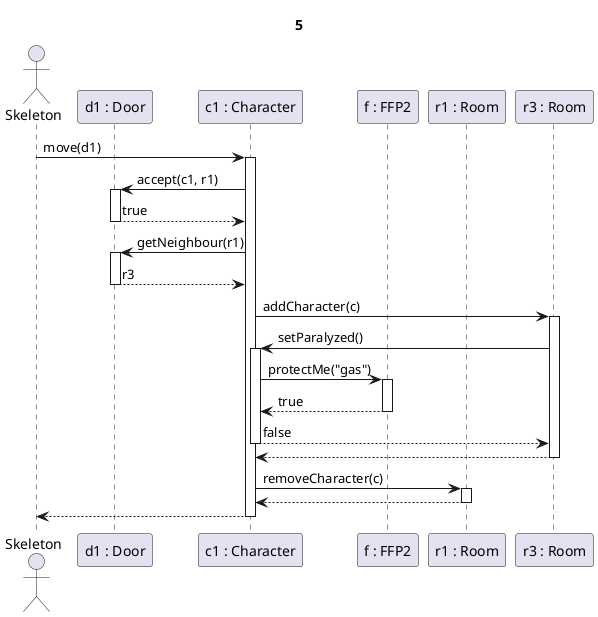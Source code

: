 @startuml Gázos szoba

Title 5

actor Skeleton as sk
participant "d1 : Door" as d
participant "c1 : Character" as c
participant "f : FFP2" as f
participant "r1 : Room" as r1
participant "r3 : Room" as r3

sk -> c ++: move(d1)

c->d ++: accept(c1, r1)
d-->c --: true

c -> d ++: getNeighbour(r1)

d-->c --: r3

c->r3 ++: addCharacter(c)

r3->c ++: setParalyzed()

c->f ++: protectMe("gas")

f-->c --: true

c-->r3 --: false

r3 -->c --:

c->r1 ++: removeCharacter(c)
return

c-->sk --:

@enduml